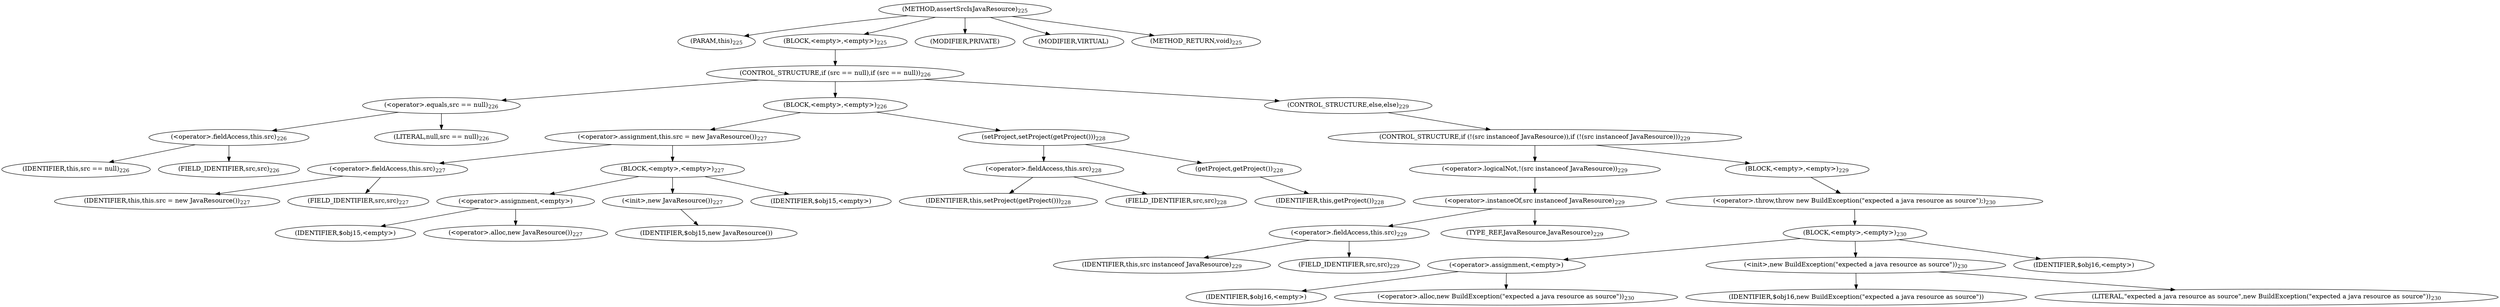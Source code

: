 digraph "assertSrcIsJavaResource" {  
"419" [label = <(METHOD,assertSrcIsJavaResource)<SUB>225</SUB>> ]
"37" [label = <(PARAM,this)<SUB>225</SUB>> ]
"420" [label = <(BLOCK,&lt;empty&gt;,&lt;empty&gt;)<SUB>225</SUB>> ]
"421" [label = <(CONTROL_STRUCTURE,if (src == null),if (src == null))<SUB>226</SUB>> ]
"422" [label = <(&lt;operator&gt;.equals,src == null)<SUB>226</SUB>> ]
"423" [label = <(&lt;operator&gt;.fieldAccess,this.src)<SUB>226</SUB>> ]
"424" [label = <(IDENTIFIER,this,src == null)<SUB>226</SUB>> ]
"425" [label = <(FIELD_IDENTIFIER,src,src)<SUB>226</SUB>> ]
"426" [label = <(LITERAL,null,src == null)<SUB>226</SUB>> ]
"427" [label = <(BLOCK,&lt;empty&gt;,&lt;empty&gt;)<SUB>226</SUB>> ]
"428" [label = <(&lt;operator&gt;.assignment,this.src = new JavaResource())<SUB>227</SUB>> ]
"429" [label = <(&lt;operator&gt;.fieldAccess,this.src)<SUB>227</SUB>> ]
"430" [label = <(IDENTIFIER,this,this.src = new JavaResource())<SUB>227</SUB>> ]
"431" [label = <(FIELD_IDENTIFIER,src,src)<SUB>227</SUB>> ]
"432" [label = <(BLOCK,&lt;empty&gt;,&lt;empty&gt;)<SUB>227</SUB>> ]
"433" [label = <(&lt;operator&gt;.assignment,&lt;empty&gt;)> ]
"434" [label = <(IDENTIFIER,$obj15,&lt;empty&gt;)> ]
"435" [label = <(&lt;operator&gt;.alloc,new JavaResource())<SUB>227</SUB>> ]
"436" [label = <(&lt;init&gt;,new JavaResource())<SUB>227</SUB>> ]
"437" [label = <(IDENTIFIER,$obj15,new JavaResource())> ]
"438" [label = <(IDENTIFIER,$obj15,&lt;empty&gt;)> ]
"439" [label = <(setProject,setProject(getProject()))<SUB>228</SUB>> ]
"440" [label = <(&lt;operator&gt;.fieldAccess,this.src)<SUB>228</SUB>> ]
"441" [label = <(IDENTIFIER,this,setProject(getProject()))<SUB>228</SUB>> ]
"442" [label = <(FIELD_IDENTIFIER,src,src)<SUB>228</SUB>> ]
"443" [label = <(getProject,getProject())<SUB>228</SUB>> ]
"36" [label = <(IDENTIFIER,this,getProject())<SUB>228</SUB>> ]
"444" [label = <(CONTROL_STRUCTURE,else,else)<SUB>229</SUB>> ]
"445" [label = <(CONTROL_STRUCTURE,if (!(src instanceof JavaResource)),if (!(src instanceof JavaResource)))<SUB>229</SUB>> ]
"446" [label = <(&lt;operator&gt;.logicalNot,!(src instanceof JavaResource))<SUB>229</SUB>> ]
"447" [label = <(&lt;operator&gt;.instanceOf,src instanceof JavaResource)<SUB>229</SUB>> ]
"448" [label = <(&lt;operator&gt;.fieldAccess,this.src)<SUB>229</SUB>> ]
"449" [label = <(IDENTIFIER,this,src instanceof JavaResource)<SUB>229</SUB>> ]
"450" [label = <(FIELD_IDENTIFIER,src,src)<SUB>229</SUB>> ]
"451" [label = <(TYPE_REF,JavaResource,JavaResource)<SUB>229</SUB>> ]
"452" [label = <(BLOCK,&lt;empty&gt;,&lt;empty&gt;)<SUB>229</SUB>> ]
"453" [label = <(&lt;operator&gt;.throw,throw new BuildException(&quot;expected a java resource as source&quot;);)<SUB>230</SUB>> ]
"454" [label = <(BLOCK,&lt;empty&gt;,&lt;empty&gt;)<SUB>230</SUB>> ]
"455" [label = <(&lt;operator&gt;.assignment,&lt;empty&gt;)> ]
"456" [label = <(IDENTIFIER,$obj16,&lt;empty&gt;)> ]
"457" [label = <(&lt;operator&gt;.alloc,new BuildException(&quot;expected a java resource as source&quot;))<SUB>230</SUB>> ]
"458" [label = <(&lt;init&gt;,new BuildException(&quot;expected a java resource as source&quot;))<SUB>230</SUB>> ]
"459" [label = <(IDENTIFIER,$obj16,new BuildException(&quot;expected a java resource as source&quot;))> ]
"460" [label = <(LITERAL,&quot;expected a java resource as source&quot;,new BuildException(&quot;expected a java resource as source&quot;))<SUB>230</SUB>> ]
"461" [label = <(IDENTIFIER,$obj16,&lt;empty&gt;)> ]
"462" [label = <(MODIFIER,PRIVATE)> ]
"463" [label = <(MODIFIER,VIRTUAL)> ]
"464" [label = <(METHOD_RETURN,void)<SUB>225</SUB>> ]
  "419" -> "37" 
  "419" -> "420" 
  "419" -> "462" 
  "419" -> "463" 
  "419" -> "464" 
  "420" -> "421" 
  "421" -> "422" 
  "421" -> "427" 
  "421" -> "444" 
  "422" -> "423" 
  "422" -> "426" 
  "423" -> "424" 
  "423" -> "425" 
  "427" -> "428" 
  "427" -> "439" 
  "428" -> "429" 
  "428" -> "432" 
  "429" -> "430" 
  "429" -> "431" 
  "432" -> "433" 
  "432" -> "436" 
  "432" -> "438" 
  "433" -> "434" 
  "433" -> "435" 
  "436" -> "437" 
  "439" -> "440" 
  "439" -> "443" 
  "440" -> "441" 
  "440" -> "442" 
  "443" -> "36" 
  "444" -> "445" 
  "445" -> "446" 
  "445" -> "452" 
  "446" -> "447" 
  "447" -> "448" 
  "447" -> "451" 
  "448" -> "449" 
  "448" -> "450" 
  "452" -> "453" 
  "453" -> "454" 
  "454" -> "455" 
  "454" -> "458" 
  "454" -> "461" 
  "455" -> "456" 
  "455" -> "457" 
  "458" -> "459" 
  "458" -> "460" 
}
